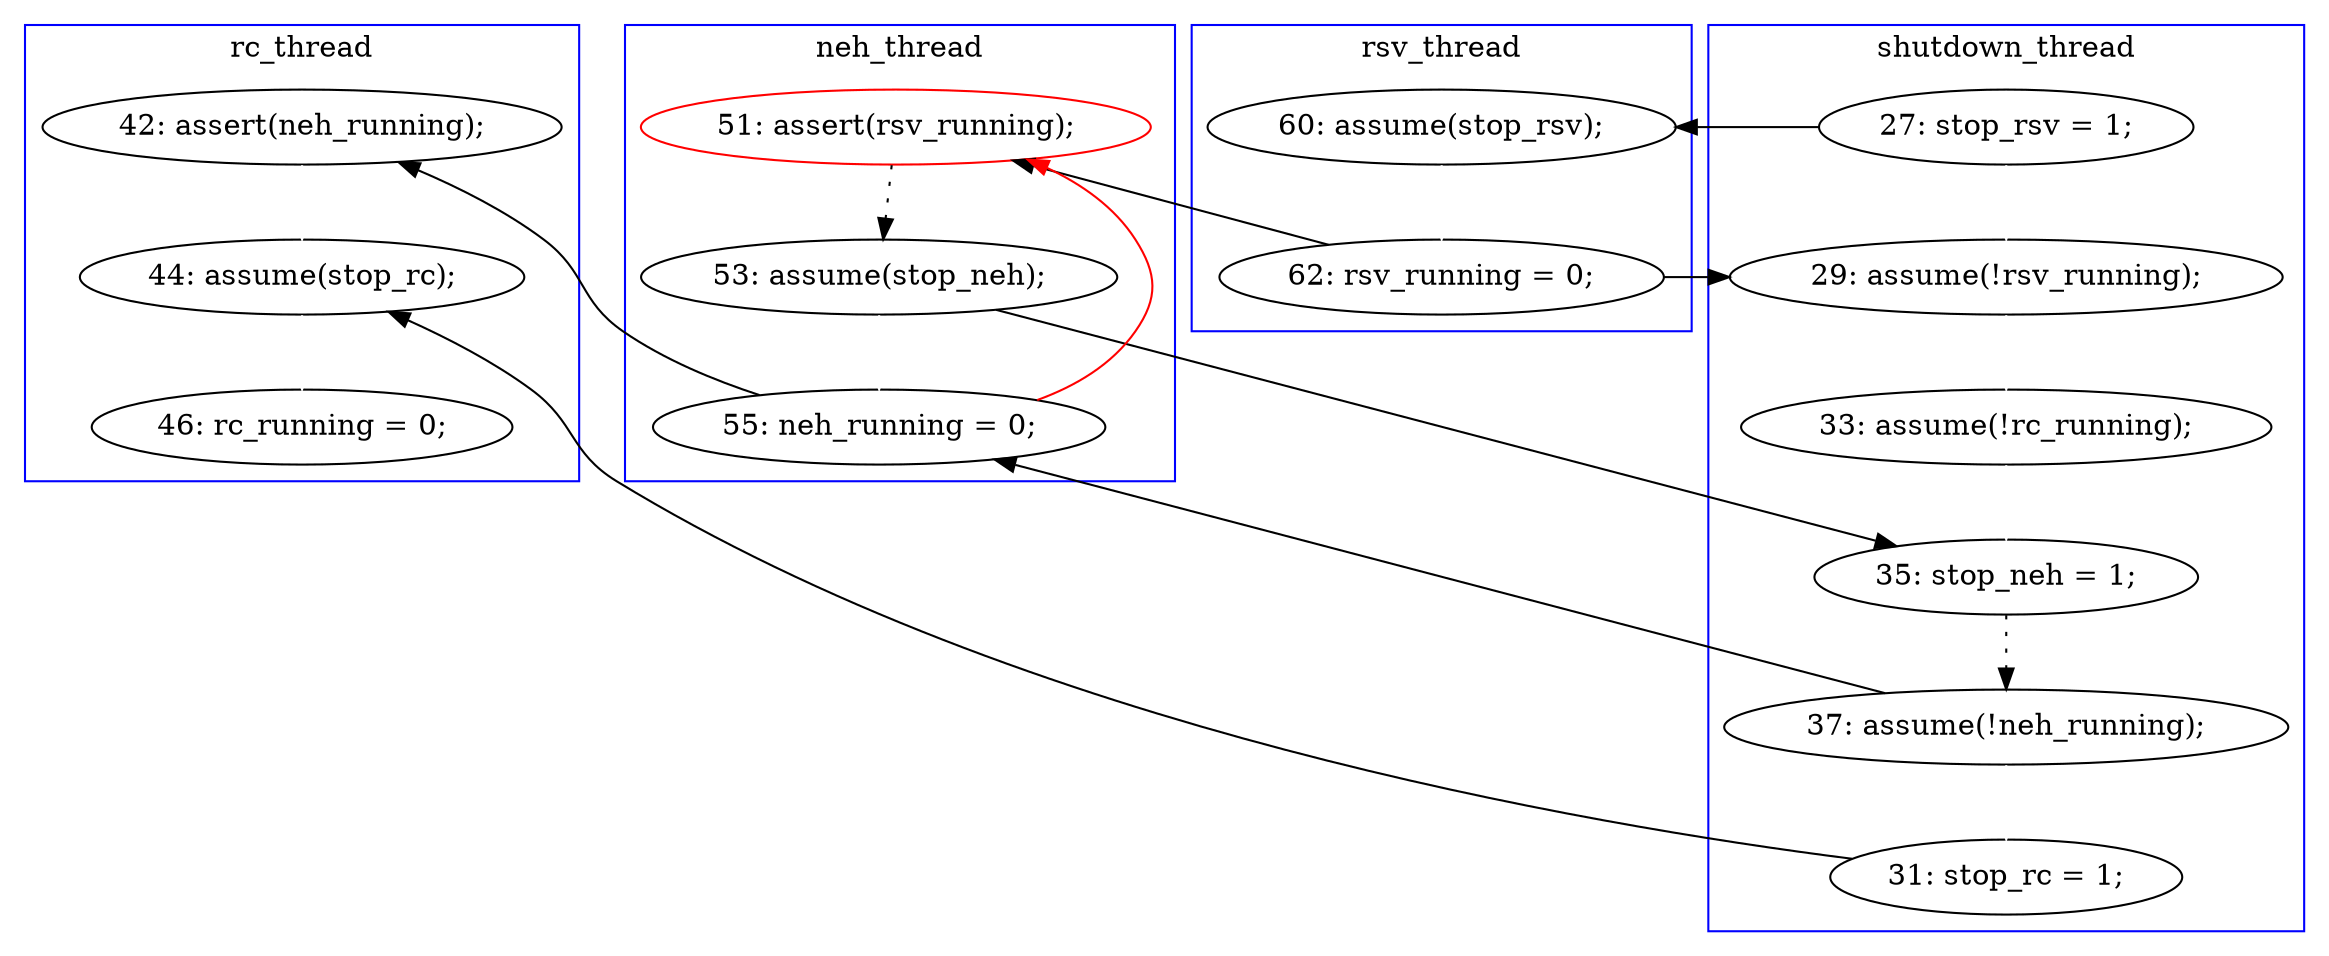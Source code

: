 digraph Counterexample {
	20 -> 22 [color = white, style = solid]
	22 -> 26 [color = white, style = solid]
	21 -> 24 [color = black, style = dotted]
	27 -> 29 [color = white, style = solid]
	32 -> 36 [color = white, style = solid]
	12 -> 20 [color = white, style = solid]
	29 -> 32 [color = black, style = solid, constraint = false]
	18 -> 19 [color = white, style = solid]
	28 -> 30 [color = black, style = solid, constraint = false]
	24 -> 28 [color = white, style = solid]
	28 -> 21 [color = red, style = solid, constraint = false]
	30 -> 32 [color = white, style = solid]
	26 -> 27 [color = black, style = dotted]
	27 -> 28 [color = black, style = solid, constraint = false]
	12 -> 18 [color = black, style = solid, constraint = false]
	19 -> 20 [color = black, style = solid, constraint = false]
	19 -> 21 [color = black, style = solid, constraint = false]
	24 -> 26 [color = black, style = solid, constraint = false]
	subgraph cluster2 {
		label = rc_thread
		color = blue
		36  [label = "46: rc_running = 0;"]
		30  [label = "42: assert(neh_running);"]
		32  [label = "44: assume(stop_rc);"]
	}
	subgraph cluster3 {
		label = neh_thread
		color = blue
		28  [label = "55: neh_running = 0;"]
		24  [label = "53: assume(stop_neh);"]
		21  [label = "51: assert(rsv_running);", color = red]
	}
	subgraph cluster4 {
		label = rsv_thread
		color = blue
		18  [label = "60: assume(stop_rsv);"]
		19  [label = "62: rsv_running = 0;"]
	}
	subgraph cluster1 {
		label = shutdown_thread
		color = blue
		20  [label = "29: assume(!rsv_running);"]
		27  [label = "37: assume(!neh_running);"]
		22  [label = "33: assume(!rc_running);"]
		26  [label = "35: stop_neh = 1;"]
		29  [label = "31: stop_rc = 1;"]
		12  [label = "27: stop_rsv = 1;"]
	}
}